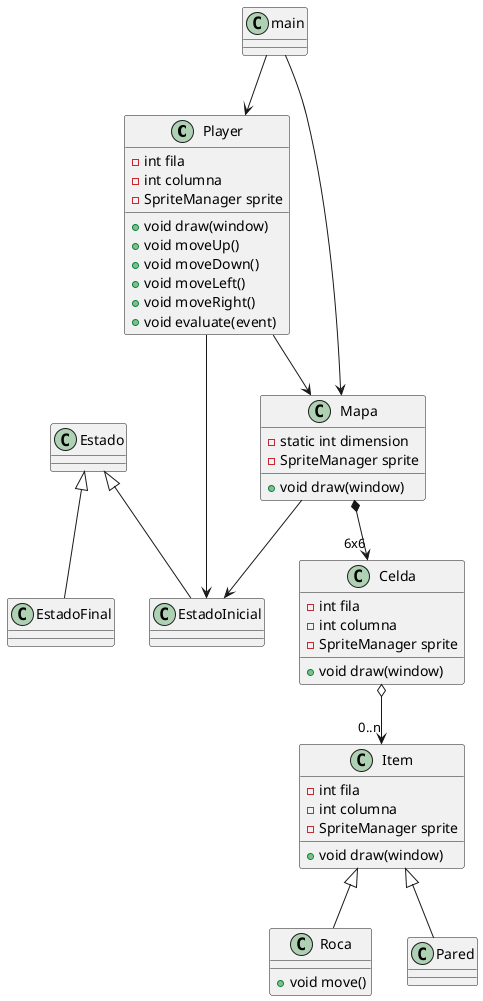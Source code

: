@startuml Mapa

class Player {
    +void draw(window)
    +void moveUp()
    +void moveDown()
    +void moveLeft()
    +void moveRight()
    +void evaluate(event)
    -int fila
    -int columna
    -SpriteManager sprite
}

class Mapa {
    +void draw(window)
    -static int dimension
    -SpriteManager sprite
}

class Celda {
    +void draw(window)
    -int fila
    -int columna
    -SpriteManager sprite
}

class Item {
    +void draw(window)
    -int fila
    -int columna
    -SpriteManager sprite
}

class Roca {
    +void move()
}

Player --> EstadoInicial
Player --> Mapa
main --> Mapa
main --> Player

Mapa *--> "6x6" Celda
Celda o--> "0..n" Item
Item <|-- Pared
Item <|-- Roca

Mapa --> EstadoInicial
Estado <|-- EstadoInicial
Estado <|-- EstadoFinal

@enduml